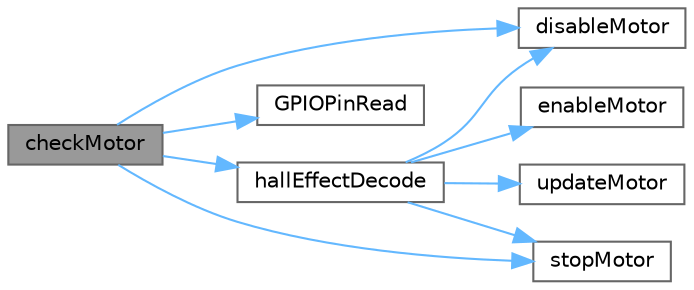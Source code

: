 digraph "checkMotor"
{
 // LATEX_PDF_SIZE
  bgcolor="transparent";
  edge [fontname=Helvetica,fontsize=10,labelfontname=Helvetica,labelfontsize=10];
  node [fontname=Helvetica,fontsize=10,shape=box,height=0.2,width=0.4];
  rankdir="LR";
  Node1 [id="Node000001",label="checkMotor",height=0.2,width=0.4,color="gray40", fillcolor="grey60", style="filled", fontcolor="black",tooltip="Poll Hall effect sensors and update motor (fallback method)"];
  Node1 -> Node2 [id="edge1_Node000001_Node000002",color="steelblue1",style="solid",tooltip=" "];
  Node2 [id="Node000002",label="disableMotor",height=0.2,width=0.4,color="grey40", fillcolor="white", style="filled",URL="$motorlib_8h.html#a608e34faaf95e412e482c0c48f0c3958",tooltip="Disables Motor Drive by setting enable pin to High."];
  Node1 -> Node3 [id="edge2_Node000001_Node000003",color="steelblue1",style="solid",tooltip=" "];
  Node3 [id="Node000003",label="GPIOPinRead",height=0.2,width=0.4,color="grey40", fillcolor="white", style="filled",URL="$gpio_8h.html#af48b907fe6f6cb18045a12c68b4372cc",tooltip=" "];
  Node1 -> Node4 [id="edge3_Node000001_Node000004",color="steelblue1",style="solid",tooltip=" "];
  Node4 [id="Node000004",label="hallEffectDecode",height=0.2,width=0.4,color="grey40", fillcolor="white", style="filled",URL="$group__motor.html#ga988a20ffdf02ddb5e1df3a83828494aa",tooltip="Decode Hall effect sensor state and update motor commutation."];
  Node4 -> Node2 [id="edge4_Node000004_Node000002",color="steelblue1",style="solid",tooltip=" "];
  Node4 -> Node5 [id="edge5_Node000004_Node000005",color="steelblue1",style="solid",tooltip=" "];
  Node5 [id="Node000005",label="enableMotor",height=0.2,width=0.4,color="grey40", fillcolor="white", style="filled",URL="$motorlib_8h.html#ad4c5f85964505556f9cbcf76028a8905",tooltip="Enables Motor Drive by setting enable pin to low."];
  Node4 -> Node6 [id="edge6_Node000004_Node000006",color="steelblue1",style="solid",tooltip=" "];
  Node6 [id="Node000006",label="stopMotor",height=0.2,width=0.4,color="grey40", fillcolor="white", style="filled",URL="$motorlib_8h.html#a0ff01097c11fe747f32c062c82d1414f",tooltip="Brakes motor by turning all phases high or low."];
  Node4 -> Node7 [id="edge7_Node000004_Node000007",color="steelblue1",style="solid",tooltip=" "];
  Node7 [id="Node000007",label="updateMotor",height=0.2,width=0.4,color="grey40", fillcolor="white", style="filled",URL="$motorlib_8h.html#af5a0079ae18efa088e80cd6a63333233",tooltip="Main function which Commutates the motor phases A,B,C to the correct values based on the Hall sensor ..."];
  Node1 -> Node6 [id="edge8_Node000001_Node000006",color="steelblue1",style="solid",tooltip=" "];
}

